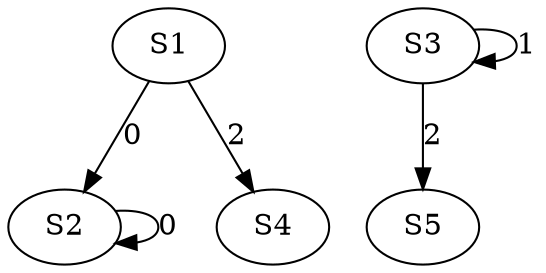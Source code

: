 strict digraph {
	S1 -> S2 [ label = 0 ];
	S3 -> S3 [ label = 1 ];
	S1 -> S4 [ label = 2 ];
	S3 -> S5 [ label = 2 ];
	S2 -> S2 [ label = 0 ];
}